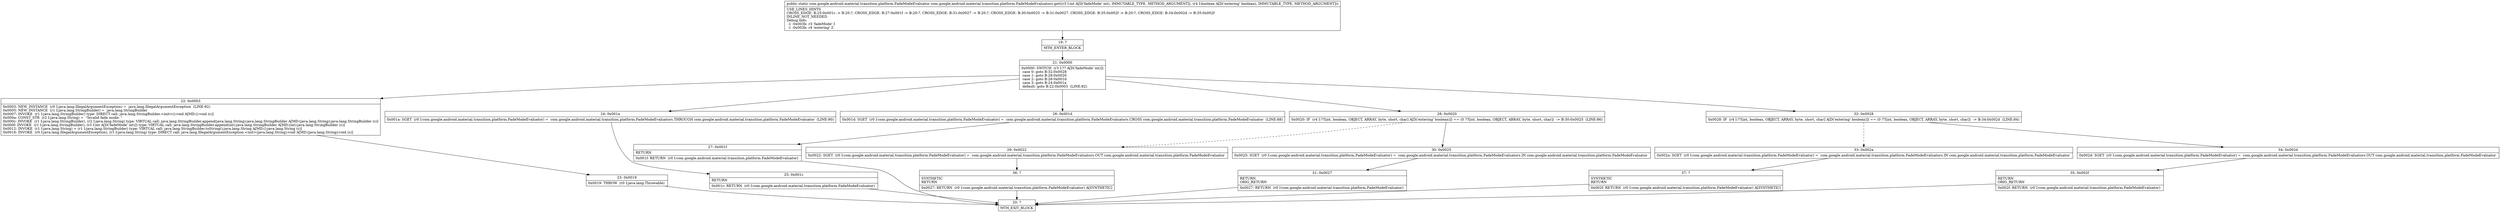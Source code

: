 digraph "CFG forcom.google.android.material.transition.platform.FadeModeEvaluators.get(IZ)Lcom\/google\/android\/material\/transition\/platform\/FadeModeEvaluator;" {
Node_19 [shape=record,label="{19\:\ ?|MTH_ENTER_BLOCK\l}"];
Node_21 [shape=record,label="{21\:\ 0x0000|0x0000: SWITCH  (r3 I:?? A[D('fadeMode' int)])\l case 0: goto B:32:0x0028\l case 1: goto B:28:0x0020\l case 2: goto B:26:0x001d\l case 3: goto B:24:0x001a\l default: goto B:22:0x0003  (LINE:82)\l}"];
Node_22 [shape=record,label="{22\:\ 0x0003|0x0003: NEW_INSTANCE  (r0 I:java.lang.IllegalArgumentException) =  java.lang.IllegalArgumentException  (LINE:92)\l0x0005: NEW_INSTANCE  (r1 I:java.lang.StringBuilder) =  java.lang.StringBuilder \l0x0007: INVOKE  (r1 I:java.lang.StringBuilder) type: DIRECT call: java.lang.StringBuilder.\<init\>():void A[MD:():void (c)]\l0x000a: CONST_STR  (r2 I:java.lang.String) =  \"Invalid fade mode: \" \l0x000c: INVOKE  (r1 I:java.lang.StringBuilder), (r2 I:java.lang.String) type: VIRTUAL call: java.lang.StringBuilder.append(java.lang.String):java.lang.StringBuilder A[MD:(java.lang.String):java.lang.StringBuilder (c)]\l0x000f: INVOKE  (r1 I:java.lang.StringBuilder), (r3 I:int A[D('fadeMode' int)]) type: VIRTUAL call: java.lang.StringBuilder.append(int):java.lang.StringBuilder A[MD:(int):java.lang.StringBuilder (c)]\l0x0012: INVOKE  (r1 I:java.lang.String) = (r1 I:java.lang.StringBuilder) type: VIRTUAL call: java.lang.StringBuilder.toString():java.lang.String A[MD:():java.lang.String (c)]\l0x0016: INVOKE  (r0 I:java.lang.IllegalArgumentException), (r1 I:java.lang.String) type: DIRECT call: java.lang.IllegalArgumentException.\<init\>(java.lang.String):void A[MD:(java.lang.String):void (c)]\l}"];
Node_23 [shape=record,label="{23\:\ 0x0019|0x0019: THROW  (r0 I:java.lang.Throwable) \l}"];
Node_20 [shape=record,label="{20\:\ ?|MTH_EXIT_BLOCK\l}"];
Node_24 [shape=record,label="{24\:\ 0x001a|0x001a: SGET  (r0 I:com.google.android.material.transition.platform.FadeModeEvaluator) =  com.google.android.material.transition.platform.FadeModeEvaluators.THROUGH com.google.android.material.transition.platform.FadeModeEvaluator  (LINE:90)\l}"];
Node_25 [shape=record,label="{25\:\ 0x001c|RETURN\l|0x001c: RETURN  (r0 I:com.google.android.material.transition.platform.FadeModeEvaluator) \l}"];
Node_26 [shape=record,label="{26\:\ 0x001d|0x001d: SGET  (r0 I:com.google.android.material.transition.platform.FadeModeEvaluator) =  com.google.android.material.transition.platform.FadeModeEvaluators.CROSS com.google.android.material.transition.platform.FadeModeEvaluator  (LINE:88)\l}"];
Node_27 [shape=record,label="{27\:\ 0x001f|RETURN\l|0x001f: RETURN  (r0 I:com.google.android.material.transition.platform.FadeModeEvaluator) \l}"];
Node_28 [shape=record,label="{28\:\ 0x0020|0x0020: IF  (r4 I:??[int, boolean, OBJECT, ARRAY, byte, short, char] A[D('entering' boolean)]) == (0 ??[int, boolean, OBJECT, ARRAY, byte, short, char])  \-\> B:30:0x0025  (LINE:86)\l}"];
Node_29 [shape=record,label="{29\:\ 0x0022|0x0022: SGET  (r0 I:com.google.android.material.transition.platform.FadeModeEvaluator) =  com.google.android.material.transition.platform.FadeModeEvaluators.OUT com.google.android.material.transition.platform.FadeModeEvaluator \l}"];
Node_36 [shape=record,label="{36\:\ ?|SYNTHETIC\lRETURN\l|0x0027: RETURN  (r0 I:com.google.android.material.transition.platform.FadeModeEvaluator) A[SYNTHETIC]\l}"];
Node_30 [shape=record,label="{30\:\ 0x0025|0x0025: SGET  (r0 I:com.google.android.material.transition.platform.FadeModeEvaluator) =  com.google.android.material.transition.platform.FadeModeEvaluators.IN com.google.android.material.transition.platform.FadeModeEvaluator \l}"];
Node_31 [shape=record,label="{31\:\ 0x0027|RETURN\lORIG_RETURN\l|0x0027: RETURN  (r0 I:com.google.android.material.transition.platform.FadeModeEvaluator) \l}"];
Node_32 [shape=record,label="{32\:\ 0x0028|0x0028: IF  (r4 I:??[int, boolean, OBJECT, ARRAY, byte, short, char] A[D('entering' boolean)]) == (0 ??[int, boolean, OBJECT, ARRAY, byte, short, char])  \-\> B:34:0x002d  (LINE:84)\l}"];
Node_33 [shape=record,label="{33\:\ 0x002a|0x002a: SGET  (r0 I:com.google.android.material.transition.platform.FadeModeEvaluator) =  com.google.android.material.transition.platform.FadeModeEvaluators.IN com.google.android.material.transition.platform.FadeModeEvaluator \l}"];
Node_37 [shape=record,label="{37\:\ ?|SYNTHETIC\lRETURN\l|0x002f: RETURN  (r0 I:com.google.android.material.transition.platform.FadeModeEvaluator) A[SYNTHETIC]\l}"];
Node_34 [shape=record,label="{34\:\ 0x002d|0x002d: SGET  (r0 I:com.google.android.material.transition.platform.FadeModeEvaluator) =  com.google.android.material.transition.platform.FadeModeEvaluators.OUT com.google.android.material.transition.platform.FadeModeEvaluator \l}"];
Node_35 [shape=record,label="{35\:\ 0x002f|RETURN\lORIG_RETURN\l|0x002f: RETURN  (r0 I:com.google.android.material.transition.platform.FadeModeEvaluator) \l}"];
MethodNode[shape=record,label="{public static com.google.android.material.transition.platform.FadeModeEvaluator com.google.android.material.transition.platform.FadeModeEvaluators.get((r3 I:int A[D('fadeMode' int), IMMUTABLE_TYPE, METHOD_ARGUMENT]), (r4 I:boolean A[D('entering' boolean), IMMUTABLE_TYPE, METHOD_ARGUMENT]))  | USE_LINES_HINTS\lCROSS_EDGE: B:25:0x001c \-\> B:20:?, CROSS_EDGE: B:27:0x001f \-\> B:20:?, CROSS_EDGE: B:31:0x0027 \-\> B:20:?, CROSS_EDGE: B:30:0x0025 \-\> B:31:0x0027, CROSS_EDGE: B:35:0x002f \-\> B:20:?, CROSS_EDGE: B:34:0x002d \-\> B:35:0x002f\lINLINE_NOT_NEEDED\lDebug Info:\l  \-1 \-0x003b: r3 'fadeMode' I\l  \-1 \-0x003b: r4 'entering' Z\l}"];
MethodNode -> Node_19;Node_19 -> Node_21;
Node_21 -> Node_22;
Node_21 -> Node_24;
Node_21 -> Node_26;
Node_21 -> Node_28;
Node_21 -> Node_32;
Node_22 -> Node_23;
Node_23 -> Node_20;
Node_24 -> Node_25;
Node_25 -> Node_20;
Node_26 -> Node_27;
Node_27 -> Node_20;
Node_28 -> Node_29[style=dashed];
Node_28 -> Node_30;
Node_29 -> Node_36;
Node_36 -> Node_20;
Node_30 -> Node_31;
Node_31 -> Node_20;
Node_32 -> Node_33[style=dashed];
Node_32 -> Node_34;
Node_33 -> Node_37;
Node_37 -> Node_20;
Node_34 -> Node_35;
Node_35 -> Node_20;
}

